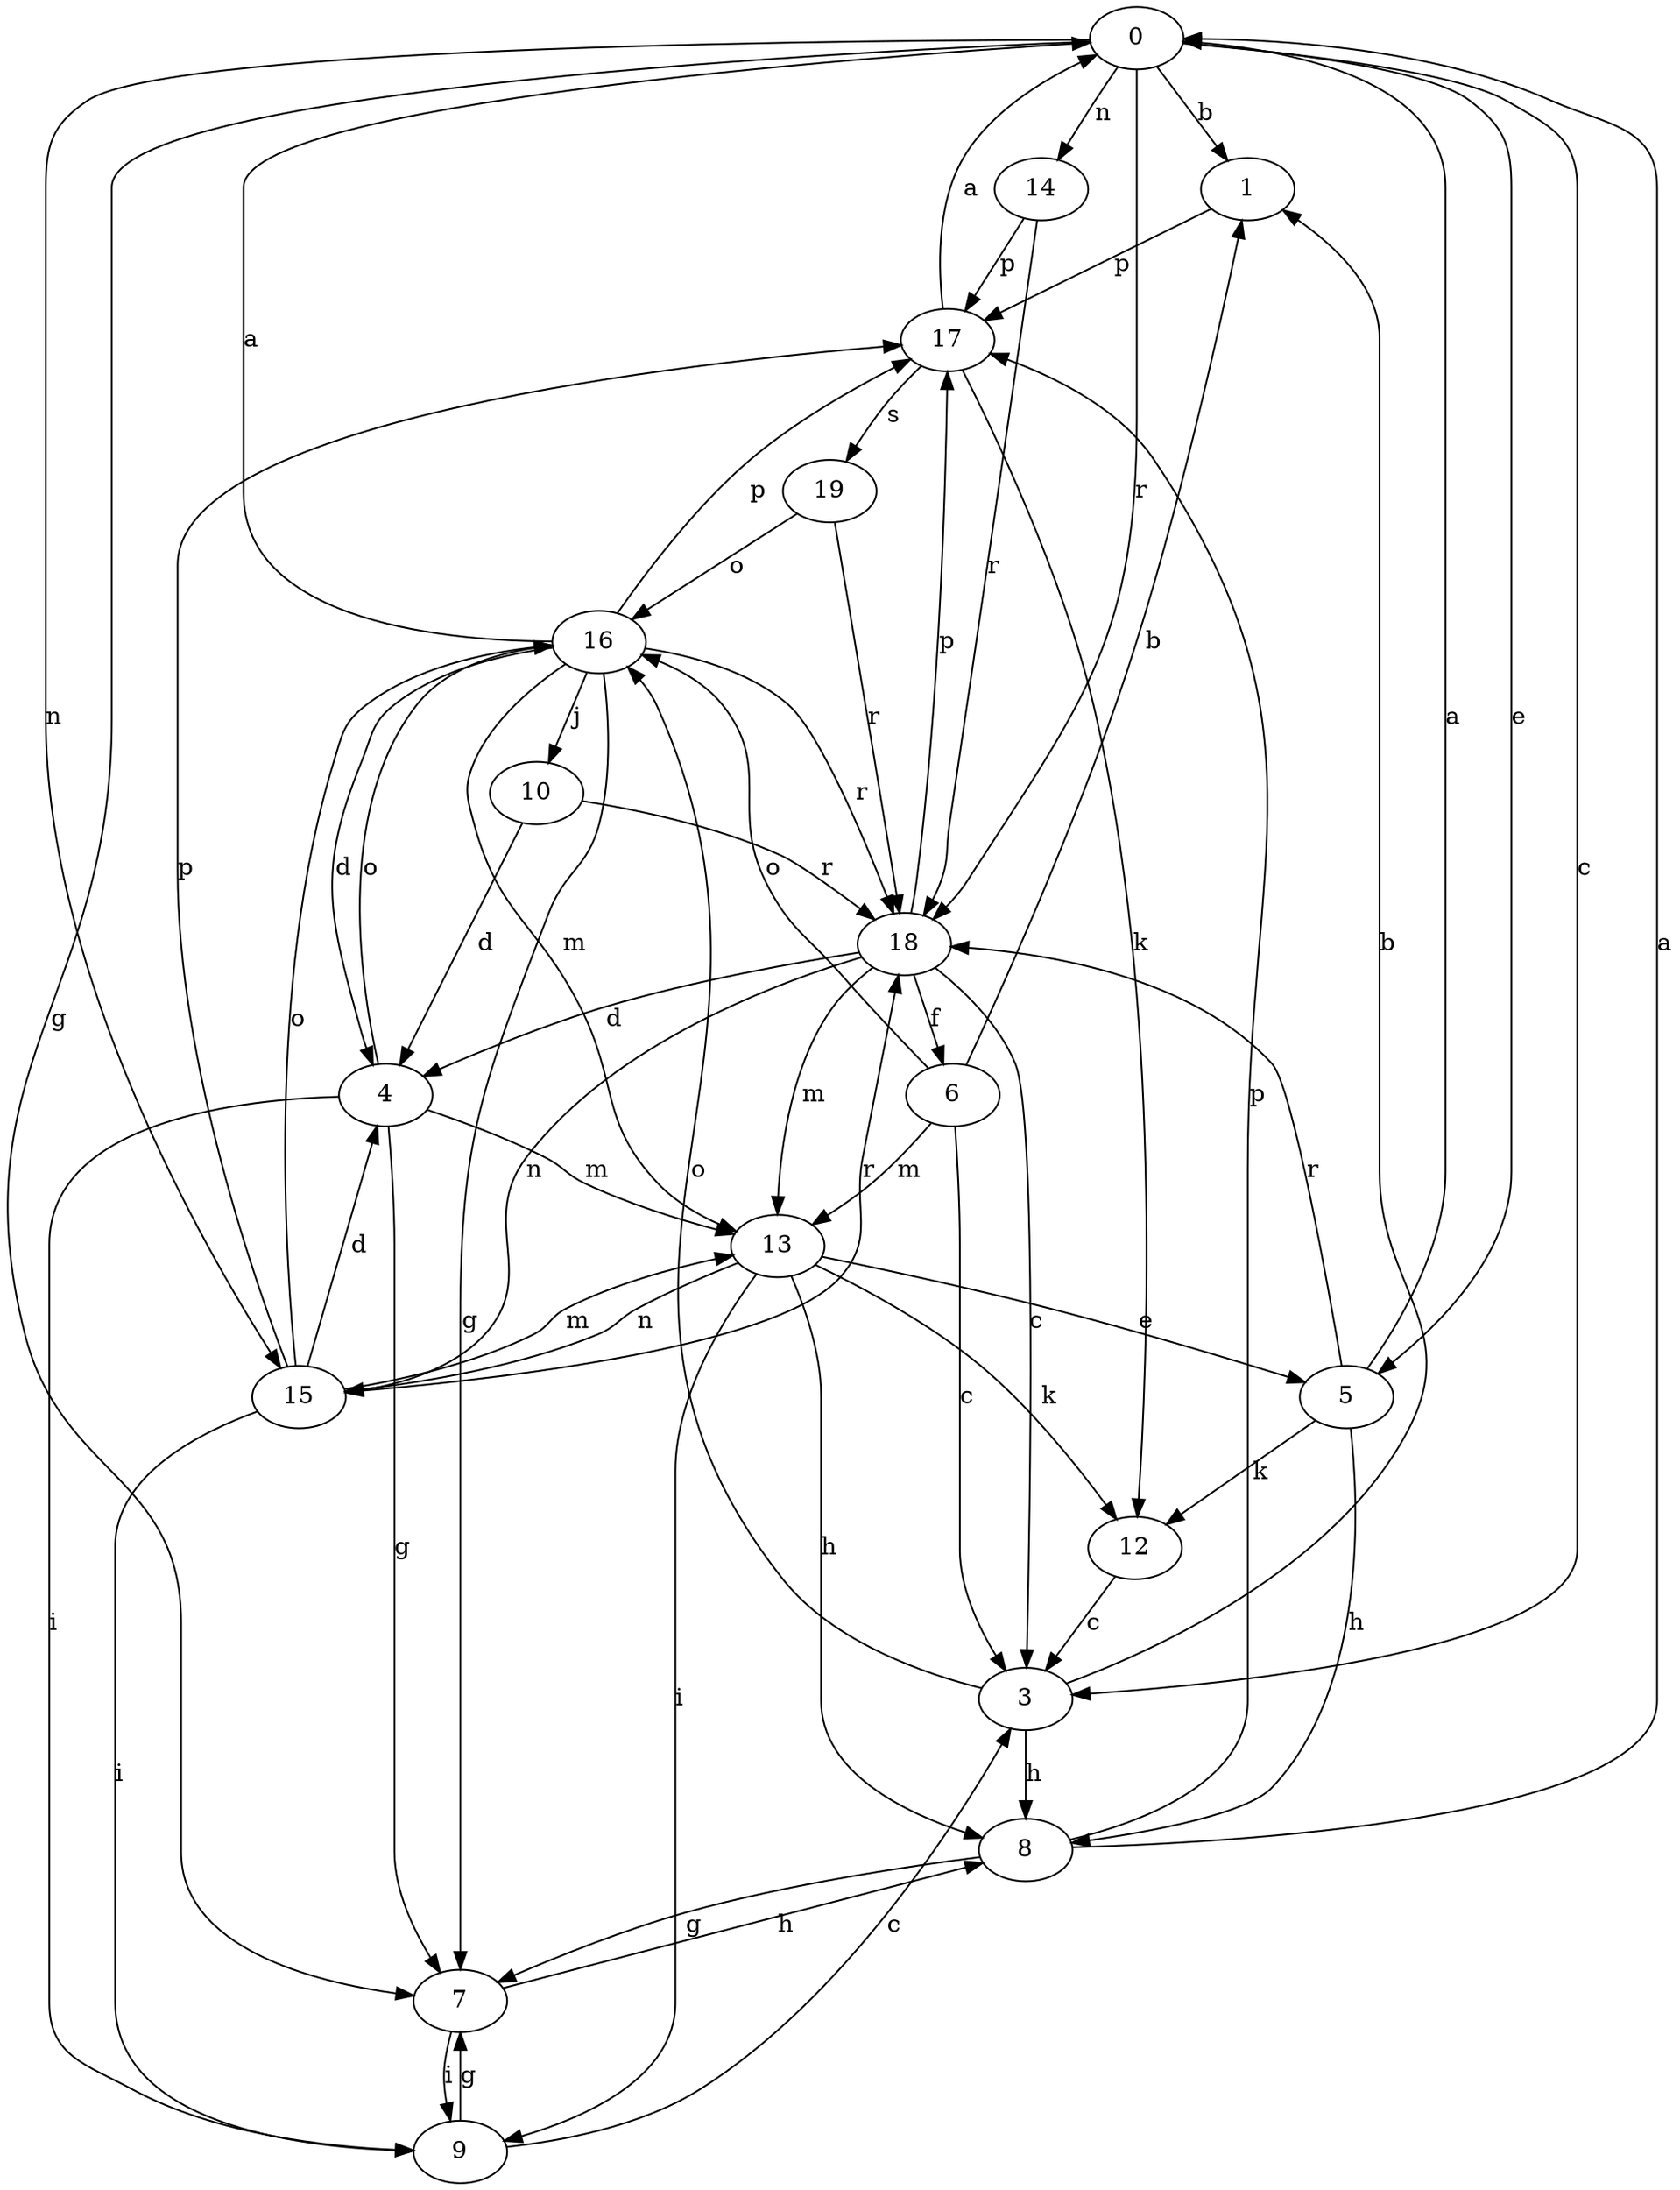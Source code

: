 strict digraph  {
0;
1;
3;
4;
5;
6;
7;
8;
9;
10;
12;
13;
14;
15;
16;
17;
18;
19;
0 -> 1  [label=b];
0 -> 3  [label=c];
0 -> 5  [label=e];
0 -> 7  [label=g];
0 -> 14  [label=n];
0 -> 15  [label=n];
0 -> 18  [label=r];
1 -> 17  [label=p];
3 -> 1  [label=b];
3 -> 8  [label=h];
3 -> 16  [label=o];
4 -> 7  [label=g];
4 -> 9  [label=i];
4 -> 13  [label=m];
4 -> 16  [label=o];
5 -> 0  [label=a];
5 -> 8  [label=h];
5 -> 12  [label=k];
5 -> 18  [label=r];
6 -> 1  [label=b];
6 -> 3  [label=c];
6 -> 13  [label=m];
6 -> 16  [label=o];
7 -> 8  [label=h];
7 -> 9  [label=i];
8 -> 0  [label=a];
8 -> 7  [label=g];
8 -> 17  [label=p];
9 -> 3  [label=c];
9 -> 7  [label=g];
10 -> 4  [label=d];
10 -> 18  [label=r];
12 -> 3  [label=c];
13 -> 5  [label=e];
13 -> 8  [label=h];
13 -> 9  [label=i];
13 -> 12  [label=k];
13 -> 15  [label=n];
14 -> 17  [label=p];
14 -> 18  [label=r];
15 -> 4  [label=d];
15 -> 9  [label=i];
15 -> 13  [label=m];
15 -> 16  [label=o];
15 -> 17  [label=p];
15 -> 18  [label=r];
16 -> 0  [label=a];
16 -> 4  [label=d];
16 -> 7  [label=g];
16 -> 10  [label=j];
16 -> 13  [label=m];
16 -> 17  [label=p];
16 -> 18  [label=r];
17 -> 0  [label=a];
17 -> 12  [label=k];
17 -> 19  [label=s];
18 -> 3  [label=c];
18 -> 4  [label=d];
18 -> 6  [label=f];
18 -> 13  [label=m];
18 -> 15  [label=n];
18 -> 17  [label=p];
19 -> 16  [label=o];
19 -> 18  [label=r];
}
